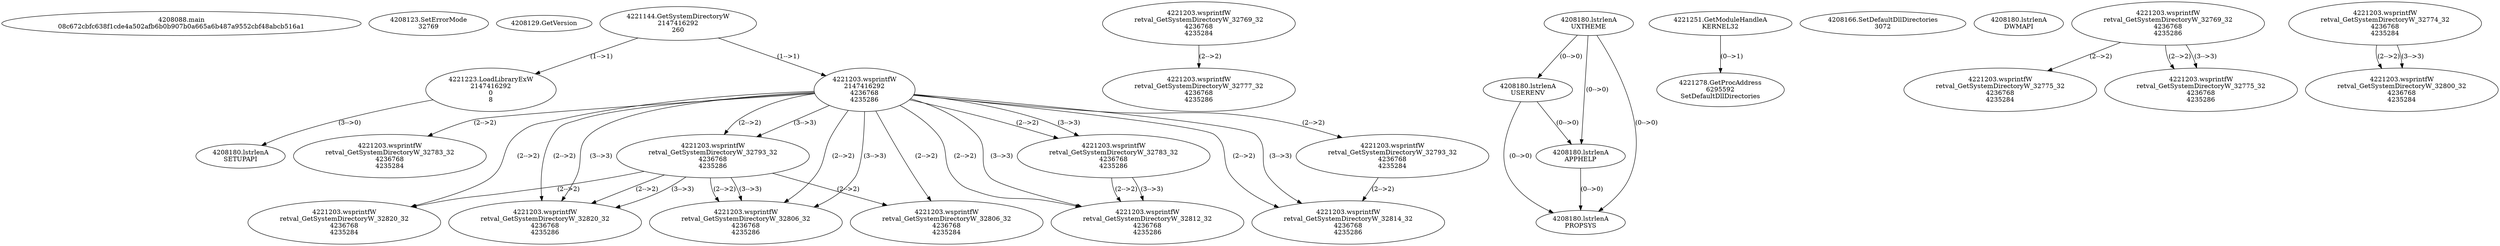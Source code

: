 // Global SCDG with merge call
digraph {
	0 [label="4208088.main
08c672cbfc638f1cde4a502afb6b0b907b0a665a6b487a9552cbf48abcb516a1"]
	1 [label="4208123.SetErrorMode
32769"]
	2 [label="4208129.GetVersion
"]
	3 [label="4221144.GetSystemDirectoryW
2147416292
260"]
	4 [label="4221203.wsprintfW
retval_GetSystemDirectoryW_32769_32
4236768
4235284"]
	5 [label="4221223.LoadLibraryExW
2147416292
0
8"]
	3 -> 5 [label="(1-->1)"]
	6 [label="4208180.lstrlenA
UXTHEME"]
	7 [label="4221203.wsprintfW
retval_GetSystemDirectoryW_32777_32
4236768
4235286"]
	4 -> 7 [label="(2-->2)"]
	8 [label="4208180.lstrlenA
USERENV"]
	6 -> 8 [label="(0-->0)"]
	9 [label="4221251.GetModuleHandleA
KERNEL32"]
	10 [label="4221278.GetProcAddress
6295592
SetDefaultDllDirectories"]
	9 -> 10 [label="(0-->1)"]
	11 [label="4208166.SetDefaultDllDirectories
3072"]
	12 [label="4221203.wsprintfW
2147416292
4236768
4235286"]
	3 -> 12 [label="(1-->1)"]
	13 [label="4221203.wsprintfW
retval_GetSystemDirectoryW_32783_32
4236768
4235284"]
	12 -> 13 [label="(2-->2)"]
	14 [label="4208180.lstrlenA
SETUPAPI"]
	5 -> 14 [label="(3-->0)"]
	15 [label="4221203.wsprintfW
retval_GetSystemDirectoryW_32793_32
4236768
4235286"]
	12 -> 15 [label="(2-->2)"]
	12 -> 15 [label="(3-->3)"]
	16 [label="4208180.lstrlenA
APPHELP"]
	6 -> 16 [label="(0-->0)"]
	8 -> 16 [label="(0-->0)"]
	17 [label="4221203.wsprintfW
retval_GetSystemDirectoryW_32820_32
4236768
4235284"]
	12 -> 17 [label="(2-->2)"]
	15 -> 17 [label="(2-->2)"]
	18 [label="4221203.wsprintfW
retval_GetSystemDirectoryW_32820_32
4236768
4235286"]
	12 -> 18 [label="(2-->2)"]
	15 -> 18 [label="(2-->2)"]
	12 -> 18 [label="(3-->3)"]
	15 -> 18 [label="(3-->3)"]
	19 [label="4208180.lstrlenA
PROPSYS"]
	6 -> 19 [label="(0-->0)"]
	8 -> 19 [label="(0-->0)"]
	16 -> 19 [label="(0-->0)"]
	20 [label="4208180.lstrlenA
DWMAPI"]
	21 [label="4221203.wsprintfW
retval_GetSystemDirectoryW_32769_32
4236768
4235286"]
	22 [label="4221203.wsprintfW
retval_GetSystemDirectoryW_32775_32
4236768
4235284"]
	21 -> 22 [label="(2-->2)"]
	23 [label="4221203.wsprintfW
retval_GetSystemDirectoryW_32783_32
4236768
4235286"]
	12 -> 23 [label="(2-->2)"]
	12 -> 23 [label="(3-->3)"]
	24 [label="4221203.wsprintfW
retval_GetSystemDirectoryW_32812_32
4236768
4235286"]
	12 -> 24 [label="(2-->2)"]
	23 -> 24 [label="(2-->2)"]
	12 -> 24 [label="(3-->3)"]
	23 -> 24 [label="(3-->3)"]
	25 [label="4221203.wsprintfW
retval_GetSystemDirectoryW_32793_32
4236768
4235284"]
	12 -> 25 [label="(2-->2)"]
	26 [label="4221203.wsprintfW
retval_GetSystemDirectoryW_32814_32
4236768
4235286"]
	12 -> 26 [label="(2-->2)"]
	25 -> 26 [label="(2-->2)"]
	12 -> 26 [label="(3-->3)"]
	27 [label="4221203.wsprintfW
retval_GetSystemDirectoryW_32774_32
4236768
4235284"]
	28 [label="4221203.wsprintfW
retval_GetSystemDirectoryW_32800_32
4236768
4235284"]
	27 -> 28 [label="(2-->2)"]
	27 -> 28 [label="(3-->3)"]
	29 [label="4221203.wsprintfW
retval_GetSystemDirectoryW_32806_32
4236768
4235286"]
	12 -> 29 [label="(2-->2)"]
	15 -> 29 [label="(2-->2)"]
	12 -> 29 [label="(3-->3)"]
	15 -> 29 [label="(3-->3)"]
	30 [label="4221203.wsprintfW
retval_GetSystemDirectoryW_32775_32
4236768
4235286"]
	21 -> 30 [label="(2-->2)"]
	21 -> 30 [label="(3-->3)"]
	31 [label="4221203.wsprintfW
retval_GetSystemDirectoryW_32806_32
4236768
4235284"]
	12 -> 31 [label="(2-->2)"]
	15 -> 31 [label="(2-->2)"]
}
